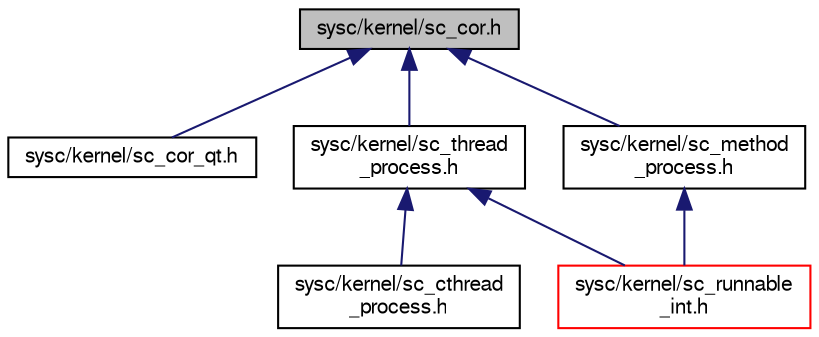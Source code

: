 digraph "sysc/kernel/sc_cor.h"
{
  edge [fontname="FreeSans",fontsize="10",labelfontname="FreeSans",labelfontsize="10"];
  node [fontname="FreeSans",fontsize="10",shape=record];
  Node6 [label="sysc/kernel/sc_cor.h",height=0.2,width=0.4,color="black", fillcolor="grey75", style="filled", fontcolor="black"];
  Node6 -> Node7 [dir="back",color="midnightblue",fontsize="10",style="solid",fontname="FreeSans"];
  Node7 [label="sysc/kernel/sc_cor_qt.h",height=0.2,width=0.4,color="black", fillcolor="white", style="filled",URL="$a00239.html"];
  Node6 -> Node8 [dir="back",color="midnightblue",fontsize="10",style="solid",fontname="FreeSans"];
  Node8 [label="sysc/kernel/sc_thread\l_process.h",height=0.2,width=0.4,color="black", fillcolor="white", style="filled",URL="$a00326.html"];
  Node8 -> Node9 [dir="back",color="midnightblue",fontsize="10",style="solid",fontname="FreeSans"];
  Node9 [label="sysc/kernel/sc_cthread\l_process.h",height=0.2,width=0.4,color="black", fillcolor="white", style="filled",URL="$a00242.html"];
  Node8 -> Node10 [dir="back",color="midnightblue",fontsize="10",style="solid",fontname="FreeSans"];
  Node10 [label="sysc/kernel/sc_runnable\l_int.h",height=0.2,width=0.4,color="red", fillcolor="white", style="filled",URL="$a00305.html"];
  Node6 -> Node14 [dir="back",color="midnightblue",fontsize="10",style="solid",fontname="FreeSans"];
  Node14 [label="sysc/kernel/sc_method\l_process.h",height=0.2,width=0.4,color="black", fillcolor="white", style="filled",URL="$a00266.html"];
  Node14 -> Node10 [dir="back",color="midnightblue",fontsize="10",style="solid",fontname="FreeSans"];
}
